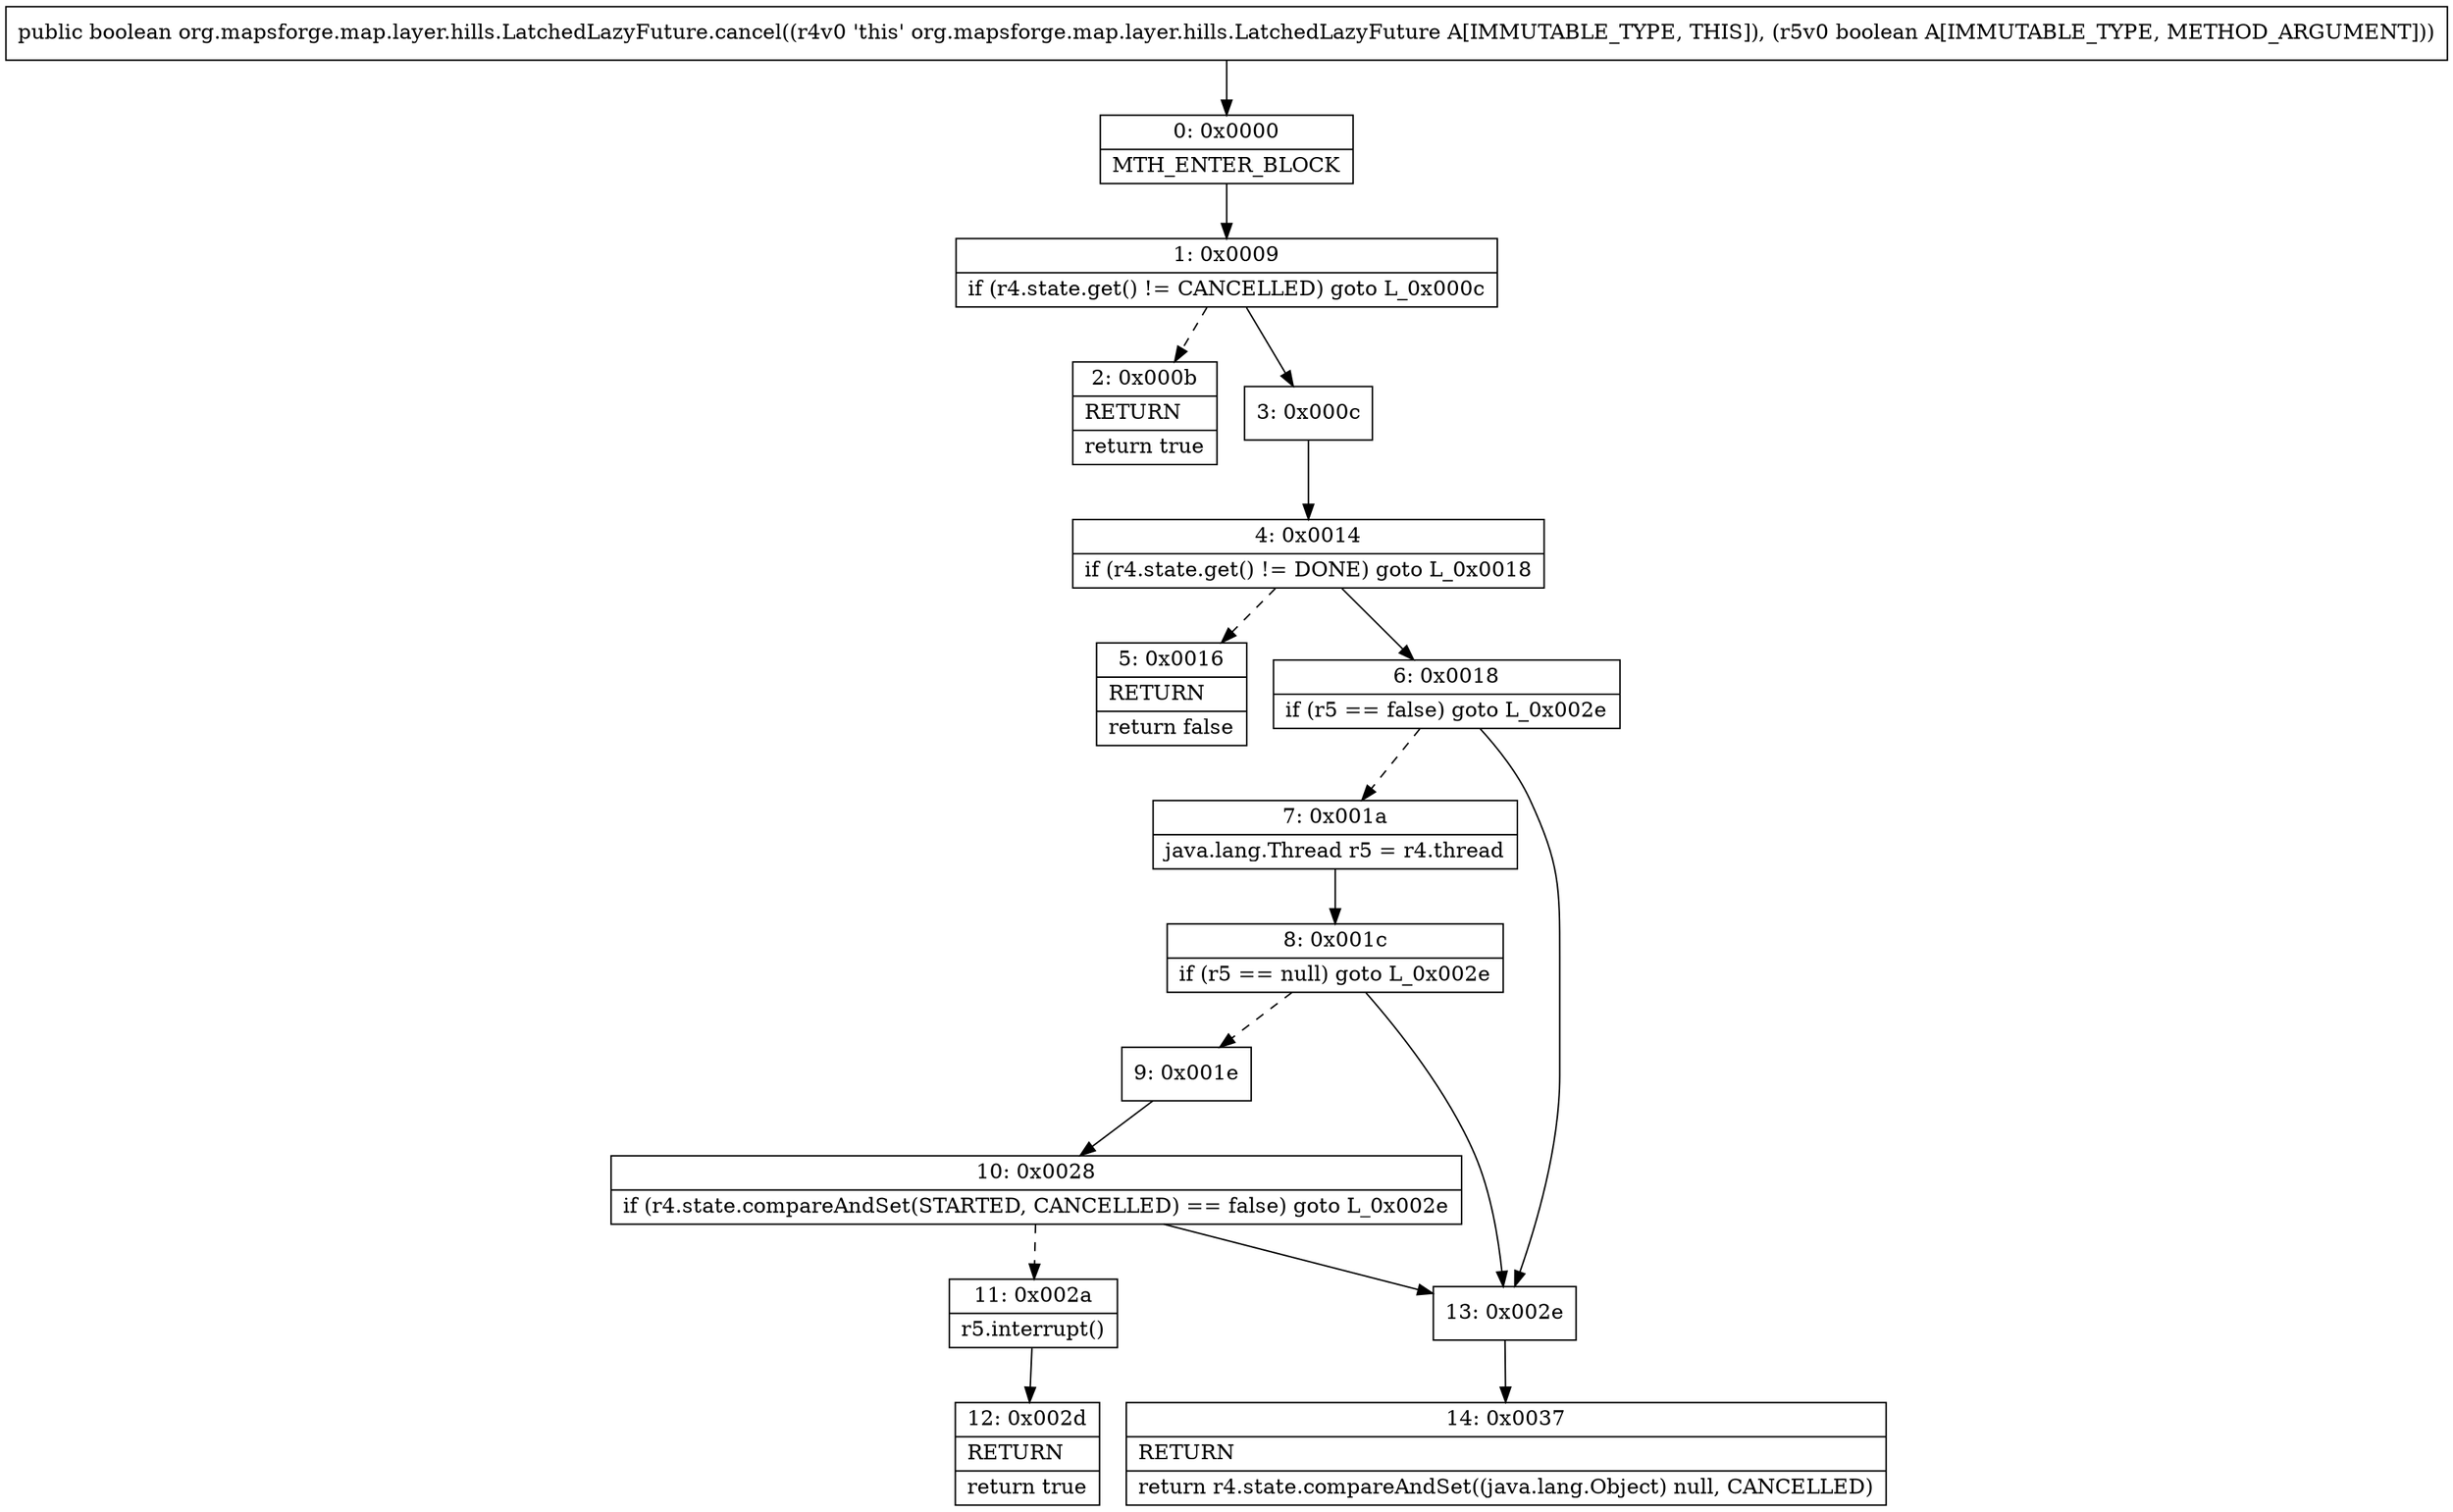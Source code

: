 digraph "CFG fororg.mapsforge.map.layer.hills.LatchedLazyFuture.cancel(Z)Z" {
Node_0 [shape=record,label="{0\:\ 0x0000|MTH_ENTER_BLOCK\l}"];
Node_1 [shape=record,label="{1\:\ 0x0009|if (r4.state.get() != CANCELLED) goto L_0x000c\l}"];
Node_2 [shape=record,label="{2\:\ 0x000b|RETURN\l|return true\l}"];
Node_3 [shape=record,label="{3\:\ 0x000c}"];
Node_4 [shape=record,label="{4\:\ 0x0014|if (r4.state.get() != DONE) goto L_0x0018\l}"];
Node_5 [shape=record,label="{5\:\ 0x0016|RETURN\l|return false\l}"];
Node_6 [shape=record,label="{6\:\ 0x0018|if (r5 == false) goto L_0x002e\l}"];
Node_7 [shape=record,label="{7\:\ 0x001a|java.lang.Thread r5 = r4.thread\l}"];
Node_8 [shape=record,label="{8\:\ 0x001c|if (r5 == null) goto L_0x002e\l}"];
Node_9 [shape=record,label="{9\:\ 0x001e}"];
Node_10 [shape=record,label="{10\:\ 0x0028|if (r4.state.compareAndSet(STARTED, CANCELLED) == false) goto L_0x002e\l}"];
Node_11 [shape=record,label="{11\:\ 0x002a|r5.interrupt()\l}"];
Node_12 [shape=record,label="{12\:\ 0x002d|RETURN\l|return true\l}"];
Node_13 [shape=record,label="{13\:\ 0x002e}"];
Node_14 [shape=record,label="{14\:\ 0x0037|RETURN\l|return r4.state.compareAndSet((java.lang.Object) null, CANCELLED)\l}"];
MethodNode[shape=record,label="{public boolean org.mapsforge.map.layer.hills.LatchedLazyFuture.cancel((r4v0 'this' org.mapsforge.map.layer.hills.LatchedLazyFuture A[IMMUTABLE_TYPE, THIS]), (r5v0 boolean A[IMMUTABLE_TYPE, METHOD_ARGUMENT])) }"];
MethodNode -> Node_0;
Node_0 -> Node_1;
Node_1 -> Node_2[style=dashed];
Node_1 -> Node_3;
Node_3 -> Node_4;
Node_4 -> Node_5[style=dashed];
Node_4 -> Node_6;
Node_6 -> Node_7[style=dashed];
Node_6 -> Node_13;
Node_7 -> Node_8;
Node_8 -> Node_9[style=dashed];
Node_8 -> Node_13;
Node_9 -> Node_10;
Node_10 -> Node_11[style=dashed];
Node_10 -> Node_13;
Node_11 -> Node_12;
Node_13 -> Node_14;
}

